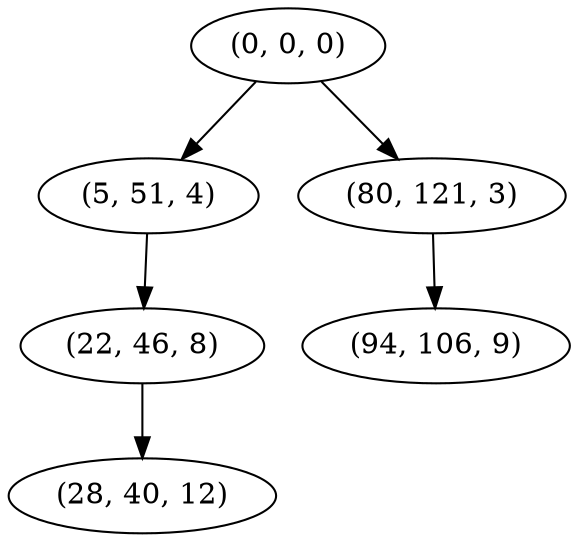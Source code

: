 digraph tree {
    "(0, 0, 0)";
    "(5, 51, 4)";
    "(22, 46, 8)";
    "(28, 40, 12)";
    "(80, 121, 3)";
    "(94, 106, 9)";
    "(0, 0, 0)" -> "(5, 51, 4)";
    "(0, 0, 0)" -> "(80, 121, 3)";
    "(5, 51, 4)" -> "(22, 46, 8)";
    "(22, 46, 8)" -> "(28, 40, 12)";
    "(80, 121, 3)" -> "(94, 106, 9)";
}
